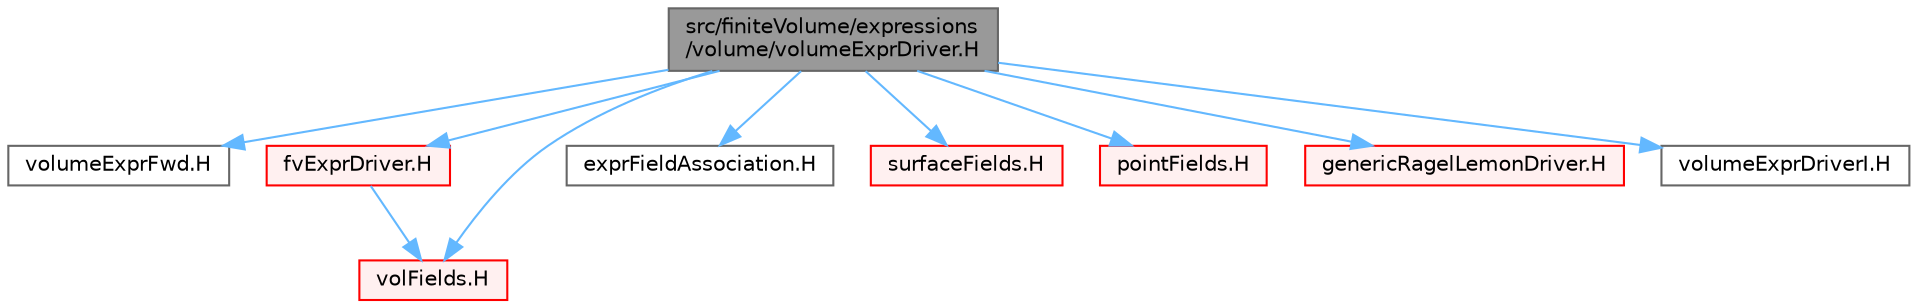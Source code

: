 digraph "src/finiteVolume/expressions/volume/volumeExprDriver.H"
{
 // LATEX_PDF_SIZE
  bgcolor="transparent";
  edge [fontname=Helvetica,fontsize=10,labelfontname=Helvetica,labelfontsize=10];
  node [fontname=Helvetica,fontsize=10,shape=box,height=0.2,width=0.4];
  Node1 [id="Node000001",label="src/finiteVolume/expressions\l/volume/volumeExprDriver.H",height=0.2,width=0.4,color="gray40", fillcolor="grey60", style="filled", fontcolor="black",tooltip=" "];
  Node1 -> Node2 [id="edge1_Node000001_Node000002",color="steelblue1",style="solid",tooltip=" "];
  Node2 [id="Node000002",label="volumeExprFwd.H",height=0.2,width=0.4,color="grey40", fillcolor="white", style="filled",URL="$volumeExprFwd_8H.html",tooltip=" "];
  Node1 -> Node3 [id="edge2_Node000001_Node000003",color="steelblue1",style="solid",tooltip=" "];
  Node3 [id="Node000003",label="fvExprDriver.H",height=0.2,width=0.4,color="red", fillcolor="#FFF0F0", style="filled",URL="$fvExprDriver_8H.html",tooltip=" "];
  Node3 -> Node328 [id="edge3_Node000003_Node000328",color="steelblue1",style="solid",tooltip=" "];
  Node328 [id="Node000328",label="volFields.H",height=0.2,width=0.4,color="red", fillcolor="#FFF0F0", style="filled",URL="$volFields_8H.html",tooltip=" "];
  Node1 -> Node425 [id="edge4_Node000001_Node000425",color="steelblue1",style="solid",tooltip=" "];
  Node425 [id="Node000425",label="exprFieldAssociation.H",height=0.2,width=0.4,color="grey40", fillcolor="white", style="filled",URL="$exprFieldAssociation_8H.html",tooltip=" "];
  Node1 -> Node328 [id="edge5_Node000001_Node000328",color="steelblue1",style="solid",tooltip=" "];
  Node1 -> Node426 [id="edge6_Node000001_Node000426",color="steelblue1",style="solid",tooltip=" "];
  Node426 [id="Node000426",label="surfaceFields.H",height=0.2,width=0.4,color="red", fillcolor="#FFF0F0", style="filled",URL="$surfaceFields_8H.html",tooltip="Foam::surfaceFields."];
  Node1 -> Node434 [id="edge7_Node000001_Node000434",color="steelblue1",style="solid",tooltip=" "];
  Node434 [id="Node000434",label="pointFields.H",height=0.2,width=0.4,color="red", fillcolor="#FFF0F0", style="filled",URL="$pointFields_8H.html",tooltip=" "];
  Node1 -> Node440 [id="edge8_Node000001_Node000440",color="steelblue1",style="solid",tooltip=" "];
  Node440 [id="Node000440",label="genericRagelLemonDriver.H",height=0.2,width=0.4,color="red", fillcolor="#FFF0F0", style="filled",URL="$genericRagelLemonDriver_8H.html",tooltip=" "];
  Node1 -> Node442 [id="edge9_Node000001_Node000442",color="steelblue1",style="solid",tooltip=" "];
  Node442 [id="Node000442",label="volumeExprDriverI.H",height=0.2,width=0.4,color="grey40", fillcolor="white", style="filled",URL="$volumeExprDriverI_8H.html",tooltip=" "];
}
